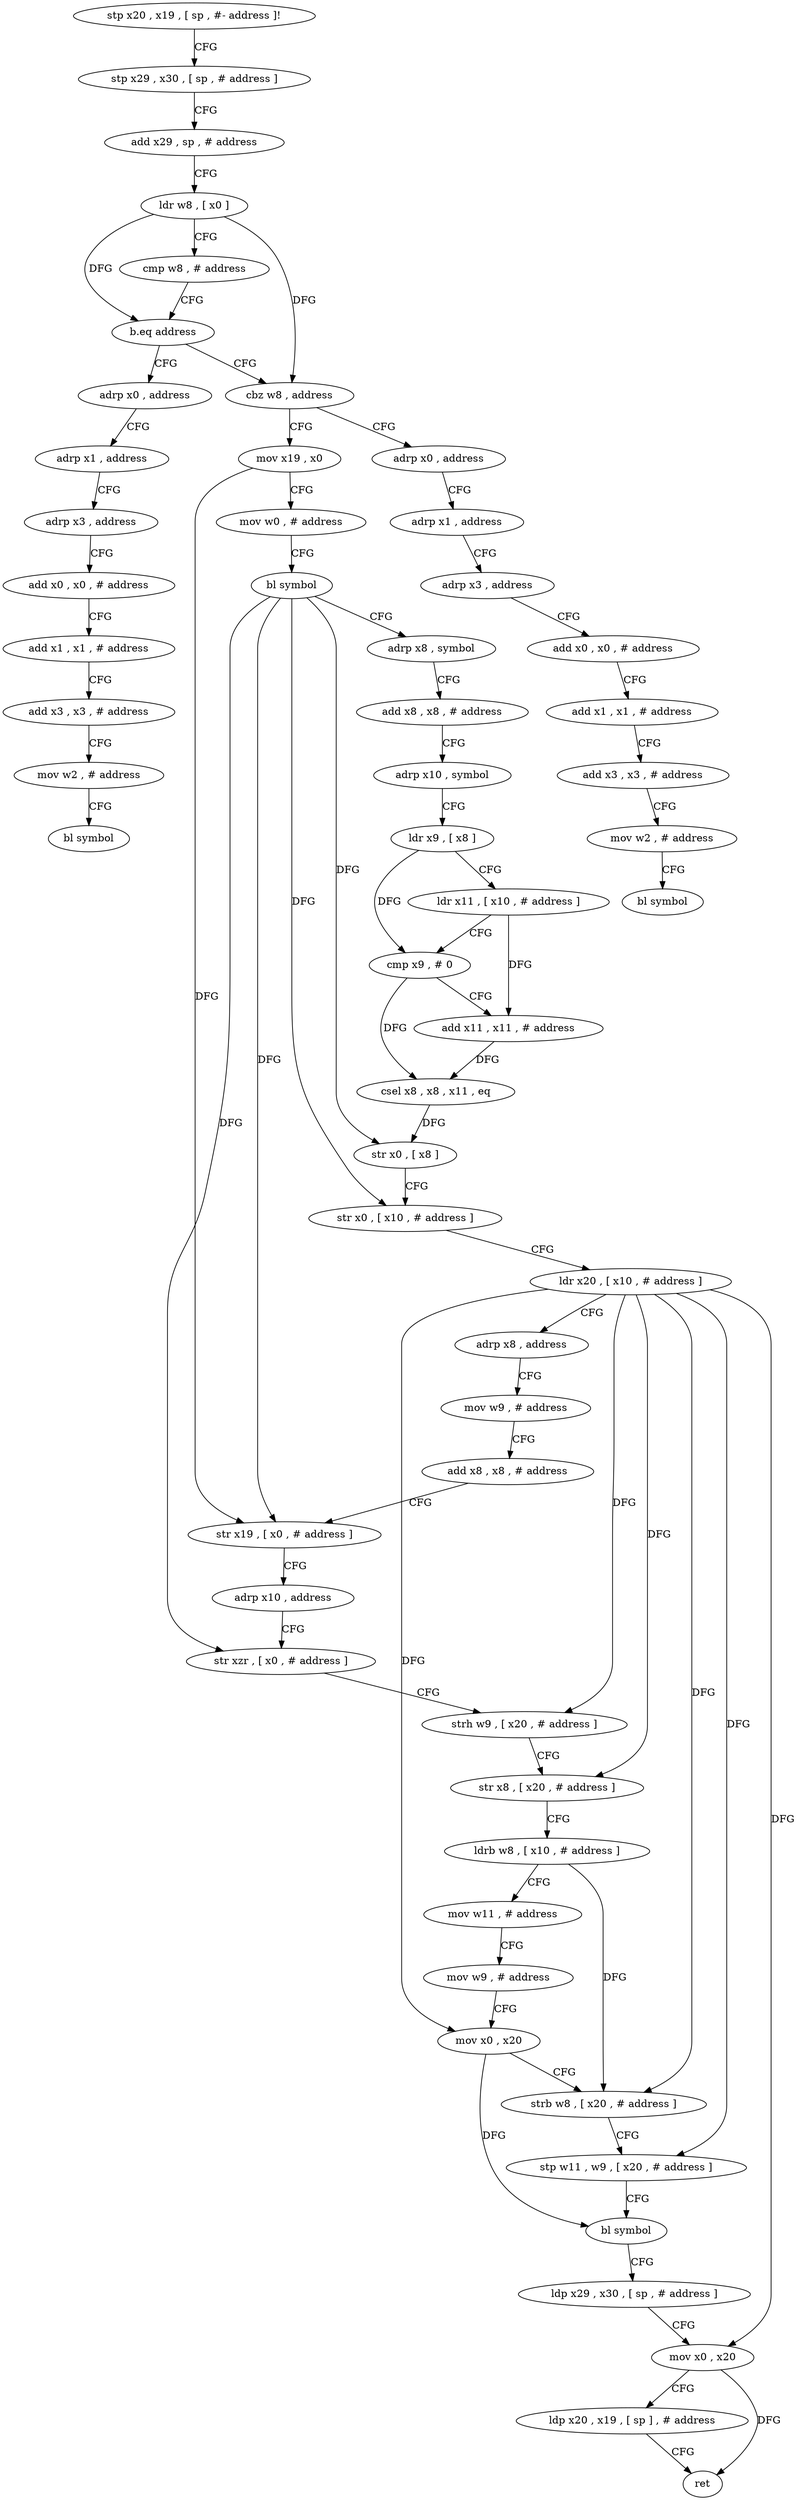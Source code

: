 digraph "func" {
"4225400" [label = "stp x20 , x19 , [ sp , #- address ]!" ]
"4225404" [label = "stp x29 , x30 , [ sp , # address ]" ]
"4225408" [label = "add x29 , sp , # address" ]
"4225412" [label = "ldr w8 , [ x0 ]" ]
"4225416" [label = "cmp w8 , # address" ]
"4225420" [label = "b.eq address" ]
"4225560" [label = "adrp x0 , address" ]
"4225424" [label = "cbz w8 , address" ]
"4225564" [label = "adrp x1 , address" ]
"4225568" [label = "adrp x3 , address" ]
"4225572" [label = "add x0 , x0 , # address" ]
"4225576" [label = "add x1 , x1 , # address" ]
"4225580" [label = "add x3 , x3 , # address" ]
"4225584" [label = "mov w2 , # address" ]
"4225588" [label = "bl symbol" ]
"4225592" [label = "adrp x0 , address" ]
"4225428" [label = "mov x19 , x0" ]
"4225596" [label = "adrp x1 , address" ]
"4225600" [label = "adrp x3 , address" ]
"4225604" [label = "add x0 , x0 , # address" ]
"4225608" [label = "add x1 , x1 , # address" ]
"4225612" [label = "add x3 , x3 , # address" ]
"4225616" [label = "mov w2 , # address" ]
"4225620" [label = "bl symbol" ]
"4225432" [label = "mov w0 , # address" ]
"4225436" [label = "bl symbol" ]
"4225440" [label = "adrp x8 , symbol" ]
"4225444" [label = "add x8 , x8 , # address" ]
"4225448" [label = "adrp x10 , symbol" ]
"4225452" [label = "ldr x9 , [ x8 ]" ]
"4225456" [label = "ldr x11 , [ x10 , # address ]" ]
"4225460" [label = "cmp x9 , # 0" ]
"4225464" [label = "add x11 , x11 , # address" ]
"4225468" [label = "csel x8 , x8 , x11 , eq" ]
"4225472" [label = "str x0 , [ x8 ]" ]
"4225476" [label = "str x0 , [ x10 , # address ]" ]
"4225480" [label = "ldr x20 , [ x10 , # address ]" ]
"4225484" [label = "adrp x8 , address" ]
"4225488" [label = "mov w9 , # address" ]
"4225492" [label = "add x8 , x8 , # address" ]
"4225496" [label = "str x19 , [ x0 , # address ]" ]
"4225500" [label = "adrp x10 , address" ]
"4225504" [label = "str xzr , [ x0 , # address ]" ]
"4225508" [label = "strh w9 , [ x20 , # address ]" ]
"4225512" [label = "str x8 , [ x20 , # address ]" ]
"4225516" [label = "ldrb w8 , [ x10 , # address ]" ]
"4225520" [label = "mov w11 , # address" ]
"4225524" [label = "mov w9 , # address" ]
"4225528" [label = "mov x0 , x20" ]
"4225532" [label = "strb w8 , [ x20 , # address ]" ]
"4225536" [label = "stp w11 , w9 , [ x20 , # address ]" ]
"4225540" [label = "bl symbol" ]
"4225544" [label = "ldp x29 , x30 , [ sp , # address ]" ]
"4225548" [label = "mov x0 , x20" ]
"4225552" [label = "ldp x20 , x19 , [ sp ] , # address" ]
"4225556" [label = "ret" ]
"4225400" -> "4225404" [ label = "CFG" ]
"4225404" -> "4225408" [ label = "CFG" ]
"4225408" -> "4225412" [ label = "CFG" ]
"4225412" -> "4225416" [ label = "CFG" ]
"4225412" -> "4225420" [ label = "DFG" ]
"4225412" -> "4225424" [ label = "DFG" ]
"4225416" -> "4225420" [ label = "CFG" ]
"4225420" -> "4225560" [ label = "CFG" ]
"4225420" -> "4225424" [ label = "CFG" ]
"4225560" -> "4225564" [ label = "CFG" ]
"4225424" -> "4225592" [ label = "CFG" ]
"4225424" -> "4225428" [ label = "CFG" ]
"4225564" -> "4225568" [ label = "CFG" ]
"4225568" -> "4225572" [ label = "CFG" ]
"4225572" -> "4225576" [ label = "CFG" ]
"4225576" -> "4225580" [ label = "CFG" ]
"4225580" -> "4225584" [ label = "CFG" ]
"4225584" -> "4225588" [ label = "CFG" ]
"4225592" -> "4225596" [ label = "CFG" ]
"4225428" -> "4225432" [ label = "CFG" ]
"4225428" -> "4225496" [ label = "DFG" ]
"4225596" -> "4225600" [ label = "CFG" ]
"4225600" -> "4225604" [ label = "CFG" ]
"4225604" -> "4225608" [ label = "CFG" ]
"4225608" -> "4225612" [ label = "CFG" ]
"4225612" -> "4225616" [ label = "CFG" ]
"4225616" -> "4225620" [ label = "CFG" ]
"4225432" -> "4225436" [ label = "CFG" ]
"4225436" -> "4225440" [ label = "CFG" ]
"4225436" -> "4225472" [ label = "DFG" ]
"4225436" -> "4225476" [ label = "DFG" ]
"4225436" -> "4225496" [ label = "DFG" ]
"4225436" -> "4225504" [ label = "DFG" ]
"4225440" -> "4225444" [ label = "CFG" ]
"4225444" -> "4225448" [ label = "CFG" ]
"4225448" -> "4225452" [ label = "CFG" ]
"4225452" -> "4225456" [ label = "CFG" ]
"4225452" -> "4225460" [ label = "DFG" ]
"4225456" -> "4225460" [ label = "CFG" ]
"4225456" -> "4225464" [ label = "DFG" ]
"4225460" -> "4225464" [ label = "CFG" ]
"4225460" -> "4225468" [ label = "DFG" ]
"4225464" -> "4225468" [ label = "DFG" ]
"4225468" -> "4225472" [ label = "DFG" ]
"4225472" -> "4225476" [ label = "CFG" ]
"4225476" -> "4225480" [ label = "CFG" ]
"4225480" -> "4225484" [ label = "CFG" ]
"4225480" -> "4225508" [ label = "DFG" ]
"4225480" -> "4225512" [ label = "DFG" ]
"4225480" -> "4225528" [ label = "DFG" ]
"4225480" -> "4225532" [ label = "DFG" ]
"4225480" -> "4225536" [ label = "DFG" ]
"4225480" -> "4225548" [ label = "DFG" ]
"4225484" -> "4225488" [ label = "CFG" ]
"4225488" -> "4225492" [ label = "CFG" ]
"4225492" -> "4225496" [ label = "CFG" ]
"4225496" -> "4225500" [ label = "CFG" ]
"4225500" -> "4225504" [ label = "CFG" ]
"4225504" -> "4225508" [ label = "CFG" ]
"4225508" -> "4225512" [ label = "CFG" ]
"4225512" -> "4225516" [ label = "CFG" ]
"4225516" -> "4225520" [ label = "CFG" ]
"4225516" -> "4225532" [ label = "DFG" ]
"4225520" -> "4225524" [ label = "CFG" ]
"4225524" -> "4225528" [ label = "CFG" ]
"4225528" -> "4225532" [ label = "CFG" ]
"4225528" -> "4225540" [ label = "DFG" ]
"4225532" -> "4225536" [ label = "CFG" ]
"4225536" -> "4225540" [ label = "CFG" ]
"4225540" -> "4225544" [ label = "CFG" ]
"4225544" -> "4225548" [ label = "CFG" ]
"4225548" -> "4225552" [ label = "CFG" ]
"4225548" -> "4225556" [ label = "DFG" ]
"4225552" -> "4225556" [ label = "CFG" ]
}

